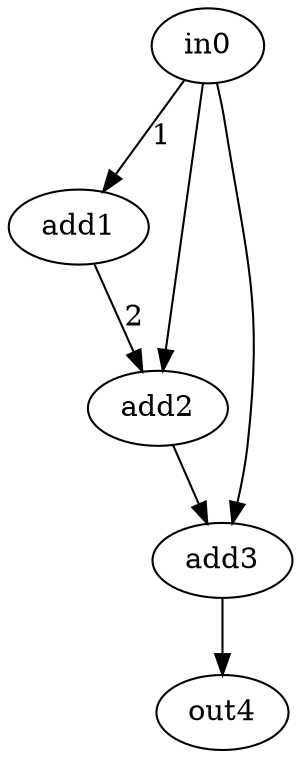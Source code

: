 strict digraph "arf" {
0 [alap=0, asap=0, label=in0, op=in];
1 [alap=1, asap=1, label=add1, op=addi, value=2];
2 [alap=2, asap=2, label=add2, op=add, value=2];
3 [alap=3, asap=3, label=add3, op=add, value=2];
4 [alap=4, asap=4, label=out4, op=out];
0 -> 1  [label=1, port=0, w=1];
0 -> 2  [port=0, w=0];
0 -> 3  [port=0, w=0];
1 -> 2  [label=2, port=1, w=2];
2 -> 3  [port=1, w=0];
3 -> 4  [port=0, w=0];
}
